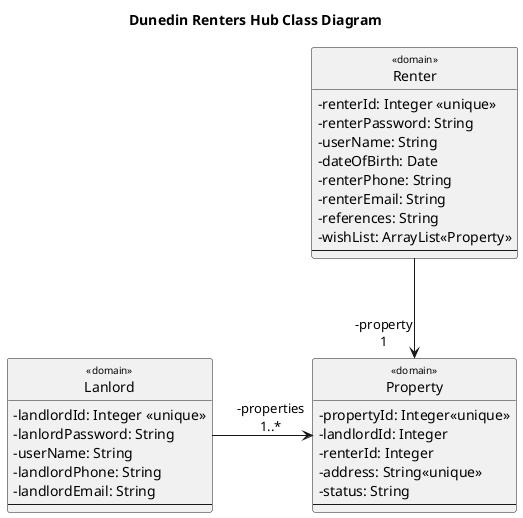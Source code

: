 @startuml
' ======= Style / Layout Tweaks =======

hide empty members

skinparam {
  Style StrictUML

  ' use characters instead of icons for showing visibility
  ClassAttributeIconSize 0

  ' make the stereotypes less ugly
  ClassStereotypeFont {
    Size 10
    Style plain
  }

  ' vertical spacing (make room for labels)
  RankSep 100

  ' horizontal spacing (make room for labels)
  NodeSep 100
}


' ======= Classes =======
class "Renter" as renter <<domain>>{
-renterId: Integer <<unique>>
-renterPassword: String
-userName: String
-dateOfBirth: Date
-renterPhone: String
-renterEmail: String
-references: String
-wishList: ArrayList<<Property>>
--
}

class "Lanlord" as landlord <<domain>>{
-landlordId: Integer <<unique>>
-lanlordPassword: String
-userName: String
-landlordPhone: String
-landlordEmail: String
'-properties: <Property>Properties
--
}

class "Property" as property <<domain>>{
-propertyId: Integer<<unique>>
-landlordId: Integer
-renterId: Integer
-address: String<<unique>>
-status: String
--
}




' ======= Relationships =======
title <b>Dunedin Renters Hub Class Diagram</b>

landlord -> "-properties\n1..*" property
renter -->"-property\n1" property
@enduml
